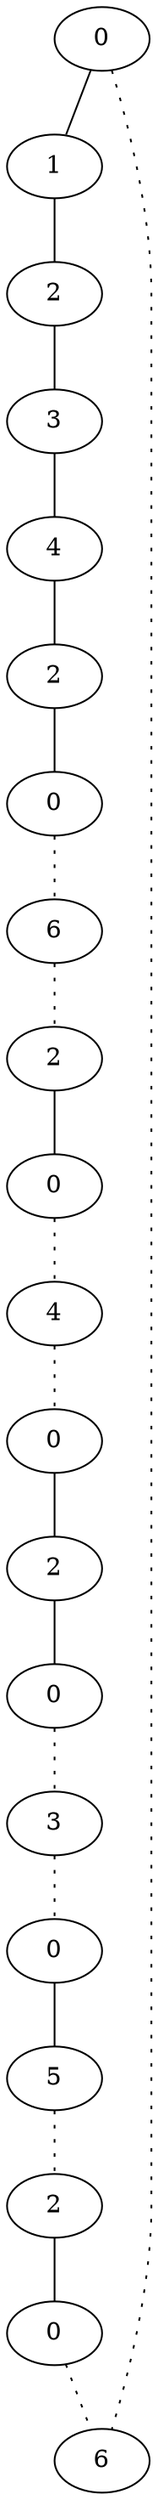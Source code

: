 graph {
a0[label=0];
a1[label=1];
a2[label=2];
a3[label=3];
a4[label=4];
a5[label=2];
a6[label=0];
a7[label=6];
a8[label=2];
a9[label=0];
a10[label=4];
a11[label=0];
a12[label=2];
a13[label=0];
a14[label=3];
a15[label=0];
a16[label=5];
a17[label=2];
a18[label=0];
a19[label=6];
a0 -- a1;
a0 -- a19 [style=dotted];
a1 -- a2;
a2 -- a3;
a3 -- a4;
a4 -- a5;
a5 -- a6;
a6 -- a7 [style=dotted];
a7 -- a8 [style=dotted];
a8 -- a9;
a9 -- a10 [style=dotted];
a10 -- a11 [style=dotted];
a11 -- a12;
a12 -- a13;
a13 -- a14 [style=dotted];
a14 -- a15 [style=dotted];
a15 -- a16;
a16 -- a17 [style=dotted];
a17 -- a18;
a18 -- a19 [style=dotted];
}
